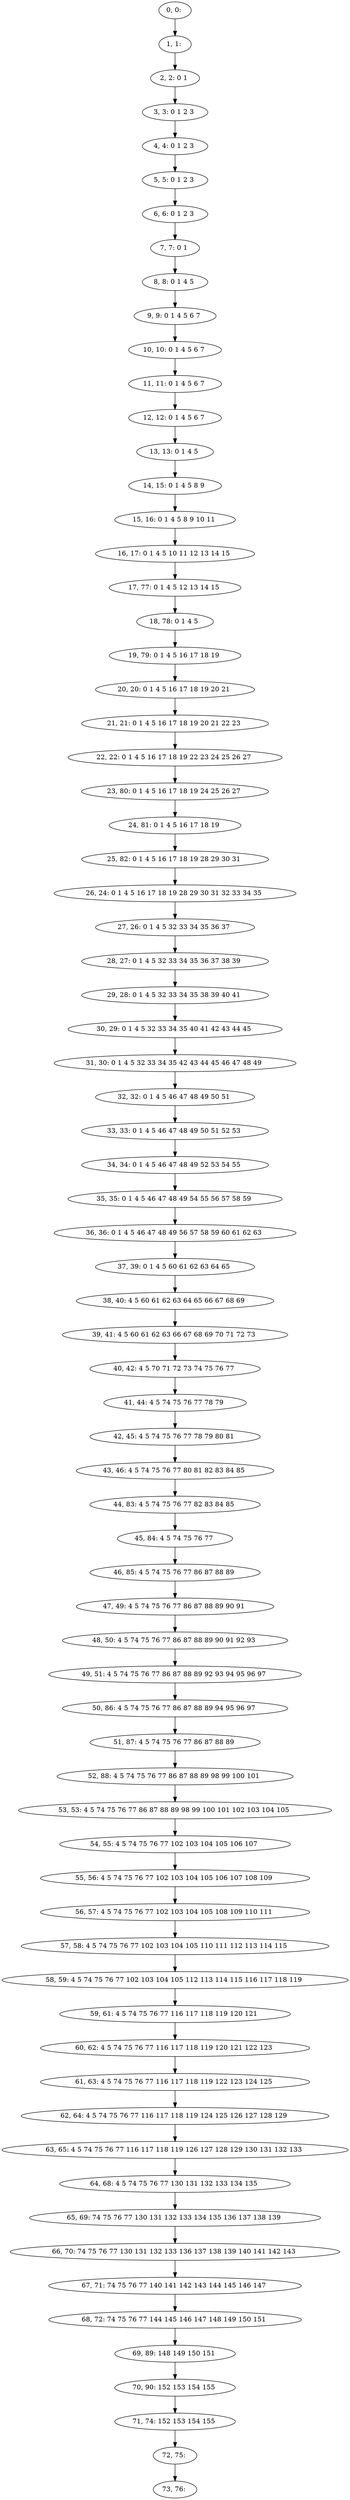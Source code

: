digraph G {
0[label="0, 0: "];
1[label="1, 1: "];
2[label="2, 2: 0 1 "];
3[label="3, 3: 0 1 2 3 "];
4[label="4, 4: 0 1 2 3 "];
5[label="5, 5: 0 1 2 3 "];
6[label="6, 6: 0 1 2 3 "];
7[label="7, 7: 0 1 "];
8[label="8, 8: 0 1 4 5 "];
9[label="9, 9: 0 1 4 5 6 7 "];
10[label="10, 10: 0 1 4 5 6 7 "];
11[label="11, 11: 0 1 4 5 6 7 "];
12[label="12, 12: 0 1 4 5 6 7 "];
13[label="13, 13: 0 1 4 5 "];
14[label="14, 15: 0 1 4 5 8 9 "];
15[label="15, 16: 0 1 4 5 8 9 10 11 "];
16[label="16, 17: 0 1 4 5 10 11 12 13 14 15 "];
17[label="17, 77: 0 1 4 5 12 13 14 15 "];
18[label="18, 78: 0 1 4 5 "];
19[label="19, 79: 0 1 4 5 16 17 18 19 "];
20[label="20, 20: 0 1 4 5 16 17 18 19 20 21 "];
21[label="21, 21: 0 1 4 5 16 17 18 19 20 21 22 23 "];
22[label="22, 22: 0 1 4 5 16 17 18 19 22 23 24 25 26 27 "];
23[label="23, 80: 0 1 4 5 16 17 18 19 24 25 26 27 "];
24[label="24, 81: 0 1 4 5 16 17 18 19 "];
25[label="25, 82: 0 1 4 5 16 17 18 19 28 29 30 31 "];
26[label="26, 24: 0 1 4 5 16 17 18 19 28 29 30 31 32 33 34 35 "];
27[label="27, 26: 0 1 4 5 32 33 34 35 36 37 "];
28[label="28, 27: 0 1 4 5 32 33 34 35 36 37 38 39 "];
29[label="29, 28: 0 1 4 5 32 33 34 35 38 39 40 41 "];
30[label="30, 29: 0 1 4 5 32 33 34 35 40 41 42 43 44 45 "];
31[label="31, 30: 0 1 4 5 32 33 34 35 42 43 44 45 46 47 48 49 "];
32[label="32, 32: 0 1 4 5 46 47 48 49 50 51 "];
33[label="33, 33: 0 1 4 5 46 47 48 49 50 51 52 53 "];
34[label="34, 34: 0 1 4 5 46 47 48 49 52 53 54 55 "];
35[label="35, 35: 0 1 4 5 46 47 48 49 54 55 56 57 58 59 "];
36[label="36, 36: 0 1 4 5 46 47 48 49 56 57 58 59 60 61 62 63 "];
37[label="37, 39: 0 1 4 5 60 61 62 63 64 65 "];
38[label="38, 40: 4 5 60 61 62 63 64 65 66 67 68 69 "];
39[label="39, 41: 4 5 60 61 62 63 66 67 68 69 70 71 72 73 "];
40[label="40, 42: 4 5 70 71 72 73 74 75 76 77 "];
41[label="41, 44: 4 5 74 75 76 77 78 79 "];
42[label="42, 45: 4 5 74 75 76 77 78 79 80 81 "];
43[label="43, 46: 4 5 74 75 76 77 80 81 82 83 84 85 "];
44[label="44, 83: 4 5 74 75 76 77 82 83 84 85 "];
45[label="45, 84: 4 5 74 75 76 77 "];
46[label="46, 85: 4 5 74 75 76 77 86 87 88 89 "];
47[label="47, 49: 4 5 74 75 76 77 86 87 88 89 90 91 "];
48[label="48, 50: 4 5 74 75 76 77 86 87 88 89 90 91 92 93 "];
49[label="49, 51: 4 5 74 75 76 77 86 87 88 89 92 93 94 95 96 97 "];
50[label="50, 86: 4 5 74 75 76 77 86 87 88 89 94 95 96 97 "];
51[label="51, 87: 4 5 74 75 76 77 86 87 88 89 "];
52[label="52, 88: 4 5 74 75 76 77 86 87 88 89 98 99 100 101 "];
53[label="53, 53: 4 5 74 75 76 77 86 87 88 89 98 99 100 101 102 103 104 105 "];
54[label="54, 55: 4 5 74 75 76 77 102 103 104 105 106 107 "];
55[label="55, 56: 4 5 74 75 76 77 102 103 104 105 106 107 108 109 "];
56[label="56, 57: 4 5 74 75 76 77 102 103 104 105 108 109 110 111 "];
57[label="57, 58: 4 5 74 75 76 77 102 103 104 105 110 111 112 113 114 115 "];
58[label="58, 59: 4 5 74 75 76 77 102 103 104 105 112 113 114 115 116 117 118 119 "];
59[label="59, 61: 4 5 74 75 76 77 116 117 118 119 120 121 "];
60[label="60, 62: 4 5 74 75 76 77 116 117 118 119 120 121 122 123 "];
61[label="61, 63: 4 5 74 75 76 77 116 117 118 119 122 123 124 125 "];
62[label="62, 64: 4 5 74 75 76 77 116 117 118 119 124 125 126 127 128 129 "];
63[label="63, 65: 4 5 74 75 76 77 116 117 118 119 126 127 128 129 130 131 132 133 "];
64[label="64, 68: 4 5 74 75 76 77 130 131 132 133 134 135 "];
65[label="65, 69: 74 75 76 77 130 131 132 133 134 135 136 137 138 139 "];
66[label="66, 70: 74 75 76 77 130 131 132 133 136 137 138 139 140 141 142 143 "];
67[label="67, 71: 74 75 76 77 140 141 142 143 144 145 146 147 "];
68[label="68, 72: 74 75 76 77 144 145 146 147 148 149 150 151 "];
69[label="69, 89: 148 149 150 151 "];
70[label="70, 90: 152 153 154 155 "];
71[label="71, 74: 152 153 154 155 "];
72[label="72, 75: "];
73[label="73, 76: "];
0->1 ;
1->2 ;
2->3 ;
3->4 ;
4->5 ;
5->6 ;
6->7 ;
7->8 ;
8->9 ;
9->10 ;
10->11 ;
11->12 ;
12->13 ;
13->14 ;
14->15 ;
15->16 ;
16->17 ;
17->18 ;
18->19 ;
19->20 ;
20->21 ;
21->22 ;
22->23 ;
23->24 ;
24->25 ;
25->26 ;
26->27 ;
27->28 ;
28->29 ;
29->30 ;
30->31 ;
31->32 ;
32->33 ;
33->34 ;
34->35 ;
35->36 ;
36->37 ;
37->38 ;
38->39 ;
39->40 ;
40->41 ;
41->42 ;
42->43 ;
43->44 ;
44->45 ;
45->46 ;
46->47 ;
47->48 ;
48->49 ;
49->50 ;
50->51 ;
51->52 ;
52->53 ;
53->54 ;
54->55 ;
55->56 ;
56->57 ;
57->58 ;
58->59 ;
59->60 ;
60->61 ;
61->62 ;
62->63 ;
63->64 ;
64->65 ;
65->66 ;
66->67 ;
67->68 ;
68->69 ;
69->70 ;
70->71 ;
71->72 ;
72->73 ;
}
